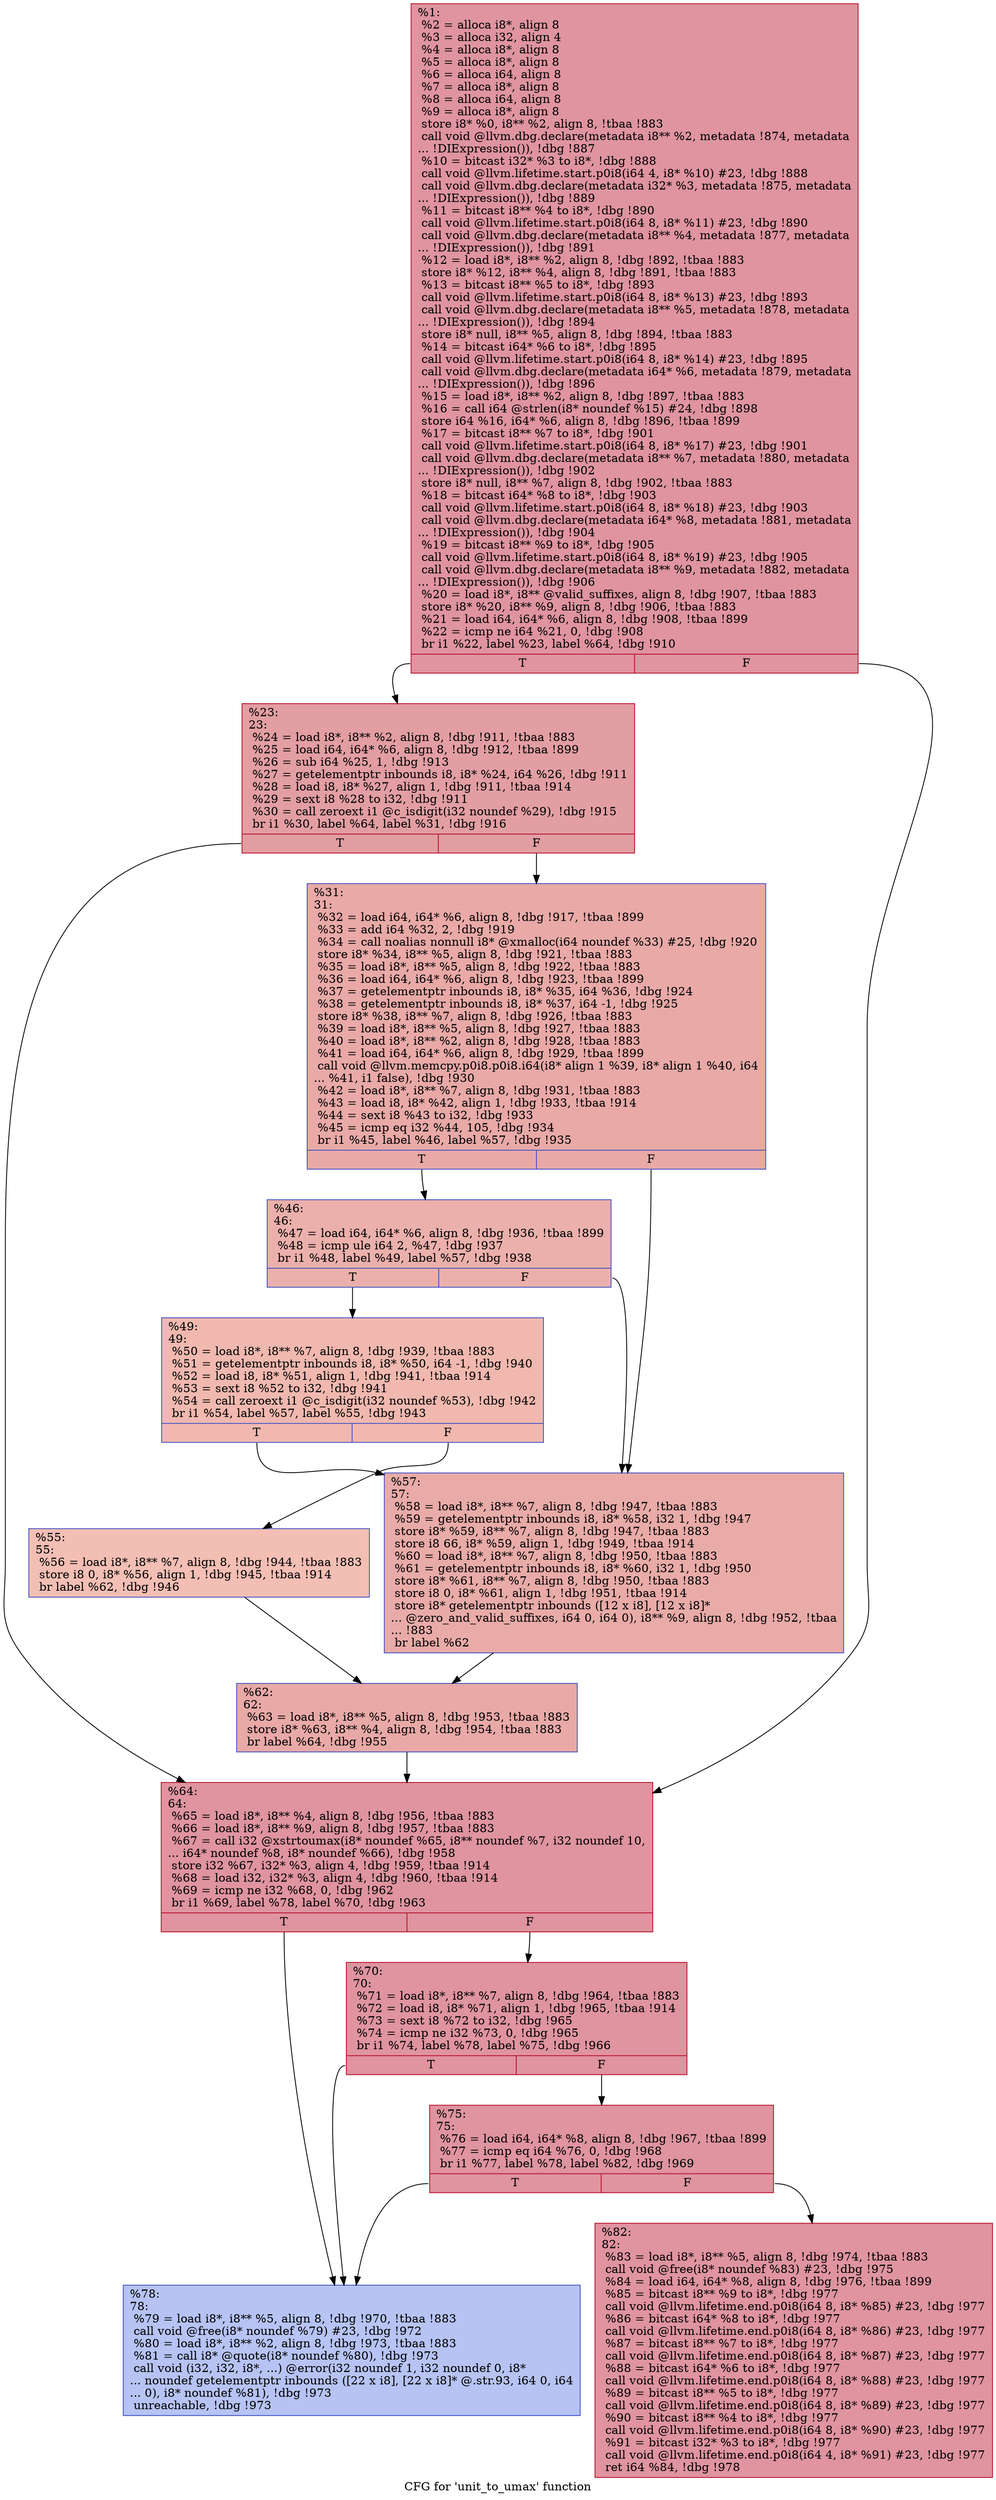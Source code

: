 digraph "CFG for 'unit_to_umax' function" {
	label="CFG for 'unit_to_umax' function";

	Node0xc7b560 [shape=record,color="#b70d28ff", style=filled, fillcolor="#b70d2870",label="{%1:\l  %2 = alloca i8*, align 8\l  %3 = alloca i32, align 4\l  %4 = alloca i8*, align 8\l  %5 = alloca i8*, align 8\l  %6 = alloca i64, align 8\l  %7 = alloca i8*, align 8\l  %8 = alloca i64, align 8\l  %9 = alloca i8*, align 8\l  store i8* %0, i8** %2, align 8, !tbaa !883\l  call void @llvm.dbg.declare(metadata i8** %2, metadata !874, metadata\l... !DIExpression()), !dbg !887\l  %10 = bitcast i32* %3 to i8*, !dbg !888\l  call void @llvm.lifetime.start.p0i8(i64 4, i8* %10) #23, !dbg !888\l  call void @llvm.dbg.declare(metadata i32* %3, metadata !875, metadata\l... !DIExpression()), !dbg !889\l  %11 = bitcast i8** %4 to i8*, !dbg !890\l  call void @llvm.lifetime.start.p0i8(i64 8, i8* %11) #23, !dbg !890\l  call void @llvm.dbg.declare(metadata i8** %4, metadata !877, metadata\l... !DIExpression()), !dbg !891\l  %12 = load i8*, i8** %2, align 8, !dbg !892, !tbaa !883\l  store i8* %12, i8** %4, align 8, !dbg !891, !tbaa !883\l  %13 = bitcast i8** %5 to i8*, !dbg !893\l  call void @llvm.lifetime.start.p0i8(i64 8, i8* %13) #23, !dbg !893\l  call void @llvm.dbg.declare(metadata i8** %5, metadata !878, metadata\l... !DIExpression()), !dbg !894\l  store i8* null, i8** %5, align 8, !dbg !894, !tbaa !883\l  %14 = bitcast i64* %6 to i8*, !dbg !895\l  call void @llvm.lifetime.start.p0i8(i64 8, i8* %14) #23, !dbg !895\l  call void @llvm.dbg.declare(metadata i64* %6, metadata !879, metadata\l... !DIExpression()), !dbg !896\l  %15 = load i8*, i8** %2, align 8, !dbg !897, !tbaa !883\l  %16 = call i64 @strlen(i8* noundef %15) #24, !dbg !898\l  store i64 %16, i64* %6, align 8, !dbg !896, !tbaa !899\l  %17 = bitcast i8** %7 to i8*, !dbg !901\l  call void @llvm.lifetime.start.p0i8(i64 8, i8* %17) #23, !dbg !901\l  call void @llvm.dbg.declare(metadata i8** %7, metadata !880, metadata\l... !DIExpression()), !dbg !902\l  store i8* null, i8** %7, align 8, !dbg !902, !tbaa !883\l  %18 = bitcast i64* %8 to i8*, !dbg !903\l  call void @llvm.lifetime.start.p0i8(i64 8, i8* %18) #23, !dbg !903\l  call void @llvm.dbg.declare(metadata i64* %8, metadata !881, metadata\l... !DIExpression()), !dbg !904\l  %19 = bitcast i8** %9 to i8*, !dbg !905\l  call void @llvm.lifetime.start.p0i8(i64 8, i8* %19) #23, !dbg !905\l  call void @llvm.dbg.declare(metadata i8** %9, metadata !882, metadata\l... !DIExpression()), !dbg !906\l  %20 = load i8*, i8** @valid_suffixes, align 8, !dbg !907, !tbaa !883\l  store i8* %20, i8** %9, align 8, !dbg !906, !tbaa !883\l  %21 = load i64, i64* %6, align 8, !dbg !908, !tbaa !899\l  %22 = icmp ne i64 %21, 0, !dbg !908\l  br i1 %22, label %23, label %64, !dbg !910\l|{<s0>T|<s1>F}}"];
	Node0xc7b560:s0 -> Node0xbee960;
	Node0xc7b560:s1 -> Node0xbeeb90;
	Node0xbee960 [shape=record,color="#b70d28ff", style=filled, fillcolor="#be242e70",label="{%23:\l23:                                               \l  %24 = load i8*, i8** %2, align 8, !dbg !911, !tbaa !883\l  %25 = load i64, i64* %6, align 8, !dbg !912, !tbaa !899\l  %26 = sub i64 %25, 1, !dbg !913\l  %27 = getelementptr inbounds i8, i8* %24, i64 %26, !dbg !911\l  %28 = load i8, i8* %27, align 1, !dbg !911, !tbaa !914\l  %29 = sext i8 %28 to i32, !dbg !911\l  %30 = call zeroext i1 @c_isdigit(i32 noundef %29), !dbg !915\l  br i1 %30, label %64, label %31, !dbg !916\l|{<s0>T|<s1>F}}"];
	Node0xbee960:s0 -> Node0xbeeb90;
	Node0xbee960:s1 -> Node0xbee9b0;
	Node0xbee9b0 [shape=record,color="#3d50c3ff", style=filled, fillcolor="#ca3b3770",label="{%31:\l31:                                               \l  %32 = load i64, i64* %6, align 8, !dbg !917, !tbaa !899\l  %33 = add i64 %32, 2, !dbg !919\l  %34 = call noalias nonnull i8* @xmalloc(i64 noundef %33) #25, !dbg !920\l  store i8* %34, i8** %5, align 8, !dbg !921, !tbaa !883\l  %35 = load i8*, i8** %5, align 8, !dbg !922, !tbaa !883\l  %36 = load i64, i64* %6, align 8, !dbg !923, !tbaa !899\l  %37 = getelementptr inbounds i8, i8* %35, i64 %36, !dbg !924\l  %38 = getelementptr inbounds i8, i8* %37, i64 -1, !dbg !925\l  store i8* %38, i8** %7, align 8, !dbg !926, !tbaa !883\l  %39 = load i8*, i8** %5, align 8, !dbg !927, !tbaa !883\l  %40 = load i8*, i8** %2, align 8, !dbg !928, !tbaa !883\l  %41 = load i64, i64* %6, align 8, !dbg !929, !tbaa !899\l  call void @llvm.memcpy.p0i8.p0i8.i64(i8* align 1 %39, i8* align 1 %40, i64\l... %41, i1 false), !dbg !930\l  %42 = load i8*, i8** %7, align 8, !dbg !931, !tbaa !883\l  %43 = load i8, i8* %42, align 1, !dbg !933, !tbaa !914\l  %44 = sext i8 %43 to i32, !dbg !933\l  %45 = icmp eq i32 %44, 105, !dbg !934\l  br i1 %45, label %46, label %57, !dbg !935\l|{<s0>T|<s1>F}}"];
	Node0xbee9b0:s0 -> Node0xbeea00;
	Node0xbee9b0:s1 -> Node0xbeeaf0;
	Node0xbeea00 [shape=record,color="#3d50c3ff", style=filled, fillcolor="#d24b4070",label="{%46:\l46:                                               \l  %47 = load i64, i64* %6, align 8, !dbg !936, !tbaa !899\l  %48 = icmp ule i64 2, %47, !dbg !937\l  br i1 %48, label %49, label %57, !dbg !938\l|{<s0>T|<s1>F}}"];
	Node0xbeea00:s0 -> Node0xbeea50;
	Node0xbeea00:s1 -> Node0xbeeaf0;
	Node0xbeea50 [shape=record,color="#3d50c3ff", style=filled, fillcolor="#dc5d4a70",label="{%49:\l49:                                               \l  %50 = load i8*, i8** %7, align 8, !dbg !939, !tbaa !883\l  %51 = getelementptr inbounds i8, i8* %50, i64 -1, !dbg !940\l  %52 = load i8, i8* %51, align 1, !dbg !941, !tbaa !914\l  %53 = sext i8 %52 to i32, !dbg !941\l  %54 = call zeroext i1 @c_isdigit(i32 noundef %53), !dbg !942\l  br i1 %54, label %57, label %55, !dbg !943\l|{<s0>T|<s1>F}}"];
	Node0xbeea50:s0 -> Node0xbeeaf0;
	Node0xbeea50:s1 -> Node0xbeeaa0;
	Node0xbeeaa0 [shape=record,color="#3d50c3ff", style=filled, fillcolor="#e36c5570",label="{%55:\l55:                                               \l  %56 = load i8*, i8** %7, align 8, !dbg !944, !tbaa !883\l  store i8 0, i8* %56, align 1, !dbg !945, !tbaa !914\l  br label %62, !dbg !946\l}"];
	Node0xbeeaa0 -> Node0xbeeb40;
	Node0xbeeaf0 [shape=record,color="#3d50c3ff", style=filled, fillcolor="#cc403a70",label="{%57:\l57:                                               \l  %58 = load i8*, i8** %7, align 8, !dbg !947, !tbaa !883\l  %59 = getelementptr inbounds i8, i8* %58, i32 1, !dbg !947\l  store i8* %59, i8** %7, align 8, !dbg !947, !tbaa !883\l  store i8 66, i8* %59, align 1, !dbg !949, !tbaa !914\l  %60 = load i8*, i8** %7, align 8, !dbg !950, !tbaa !883\l  %61 = getelementptr inbounds i8, i8* %60, i32 1, !dbg !950\l  store i8* %61, i8** %7, align 8, !dbg !950, !tbaa !883\l  store i8 0, i8* %61, align 1, !dbg !951, !tbaa !914\l  store i8* getelementptr inbounds ([12 x i8], [12 x i8]*\l... @zero_and_valid_suffixes, i64 0, i64 0), i8** %9, align 8, !dbg !952, !tbaa\l... !883\l  br label %62\l}"];
	Node0xbeeaf0 -> Node0xbeeb40;
	Node0xbeeb40 [shape=record,color="#3d50c3ff", style=filled, fillcolor="#ca3b3770",label="{%62:\l62:                                               \l  %63 = load i8*, i8** %5, align 8, !dbg !953, !tbaa !883\l  store i8* %63, i8** %4, align 8, !dbg !954, !tbaa !883\l  br label %64, !dbg !955\l}"];
	Node0xbeeb40 -> Node0xbeeb90;
	Node0xbeeb90 [shape=record,color="#b70d28ff", style=filled, fillcolor="#b70d2870",label="{%64:\l64:                                               \l  %65 = load i8*, i8** %4, align 8, !dbg !956, !tbaa !883\l  %66 = load i8*, i8** %9, align 8, !dbg !957, !tbaa !883\l  %67 = call i32 @xstrtoumax(i8* noundef %65, i8** noundef %7, i32 noundef 10,\l... i64* noundef %8, i8* noundef %66), !dbg !958\l  store i32 %67, i32* %3, align 4, !dbg !959, !tbaa !914\l  %68 = load i32, i32* %3, align 4, !dbg !960, !tbaa !914\l  %69 = icmp ne i32 %68, 0, !dbg !962\l  br i1 %69, label %78, label %70, !dbg !963\l|{<s0>T|<s1>F}}"];
	Node0xbeeb90:s0 -> Node0xbeec80;
	Node0xbeeb90:s1 -> Node0xbeebe0;
	Node0xbeebe0 [shape=record,color="#b70d28ff", style=filled, fillcolor="#b70d2870",label="{%70:\l70:                                               \l  %71 = load i8*, i8** %7, align 8, !dbg !964, !tbaa !883\l  %72 = load i8, i8* %71, align 1, !dbg !965, !tbaa !914\l  %73 = sext i8 %72 to i32, !dbg !965\l  %74 = icmp ne i32 %73, 0, !dbg !965\l  br i1 %74, label %78, label %75, !dbg !966\l|{<s0>T|<s1>F}}"];
	Node0xbeebe0:s0 -> Node0xbeec80;
	Node0xbeebe0:s1 -> Node0xbeec30;
	Node0xbeec30 [shape=record,color="#b70d28ff", style=filled, fillcolor="#b70d2870",label="{%75:\l75:                                               \l  %76 = load i64, i64* %8, align 8, !dbg !967, !tbaa !899\l  %77 = icmp eq i64 %76, 0, !dbg !968\l  br i1 %77, label %78, label %82, !dbg !969\l|{<s0>T|<s1>F}}"];
	Node0xbeec30:s0 -> Node0xbeec80;
	Node0xbeec30:s1 -> Node0xbeecd0;
	Node0xbeec80 [shape=record,color="#3d50c3ff", style=filled, fillcolor="#5977e370",label="{%78:\l78:                                               \l  %79 = load i8*, i8** %5, align 8, !dbg !970, !tbaa !883\l  call void @free(i8* noundef %79) #23, !dbg !972\l  %80 = load i8*, i8** %2, align 8, !dbg !973, !tbaa !883\l  %81 = call i8* @quote(i8* noundef %80), !dbg !973\l  call void (i32, i32, i8*, ...) @error(i32 noundef 1, i32 noundef 0, i8*\l... noundef getelementptr inbounds ([22 x i8], [22 x i8]* @.str.93, i64 0, i64\l... 0), i8* noundef %81), !dbg !973\l  unreachable, !dbg !973\l}"];
	Node0xbeecd0 [shape=record,color="#b70d28ff", style=filled, fillcolor="#b70d2870",label="{%82:\l82:                                               \l  %83 = load i8*, i8** %5, align 8, !dbg !974, !tbaa !883\l  call void @free(i8* noundef %83) #23, !dbg !975\l  %84 = load i64, i64* %8, align 8, !dbg !976, !tbaa !899\l  %85 = bitcast i8** %9 to i8*, !dbg !977\l  call void @llvm.lifetime.end.p0i8(i64 8, i8* %85) #23, !dbg !977\l  %86 = bitcast i64* %8 to i8*, !dbg !977\l  call void @llvm.lifetime.end.p0i8(i64 8, i8* %86) #23, !dbg !977\l  %87 = bitcast i8** %7 to i8*, !dbg !977\l  call void @llvm.lifetime.end.p0i8(i64 8, i8* %87) #23, !dbg !977\l  %88 = bitcast i64* %6 to i8*, !dbg !977\l  call void @llvm.lifetime.end.p0i8(i64 8, i8* %88) #23, !dbg !977\l  %89 = bitcast i8** %5 to i8*, !dbg !977\l  call void @llvm.lifetime.end.p0i8(i64 8, i8* %89) #23, !dbg !977\l  %90 = bitcast i8** %4 to i8*, !dbg !977\l  call void @llvm.lifetime.end.p0i8(i64 8, i8* %90) #23, !dbg !977\l  %91 = bitcast i32* %3 to i8*, !dbg !977\l  call void @llvm.lifetime.end.p0i8(i64 4, i8* %91) #23, !dbg !977\l  ret i64 %84, !dbg !978\l}"];
}
